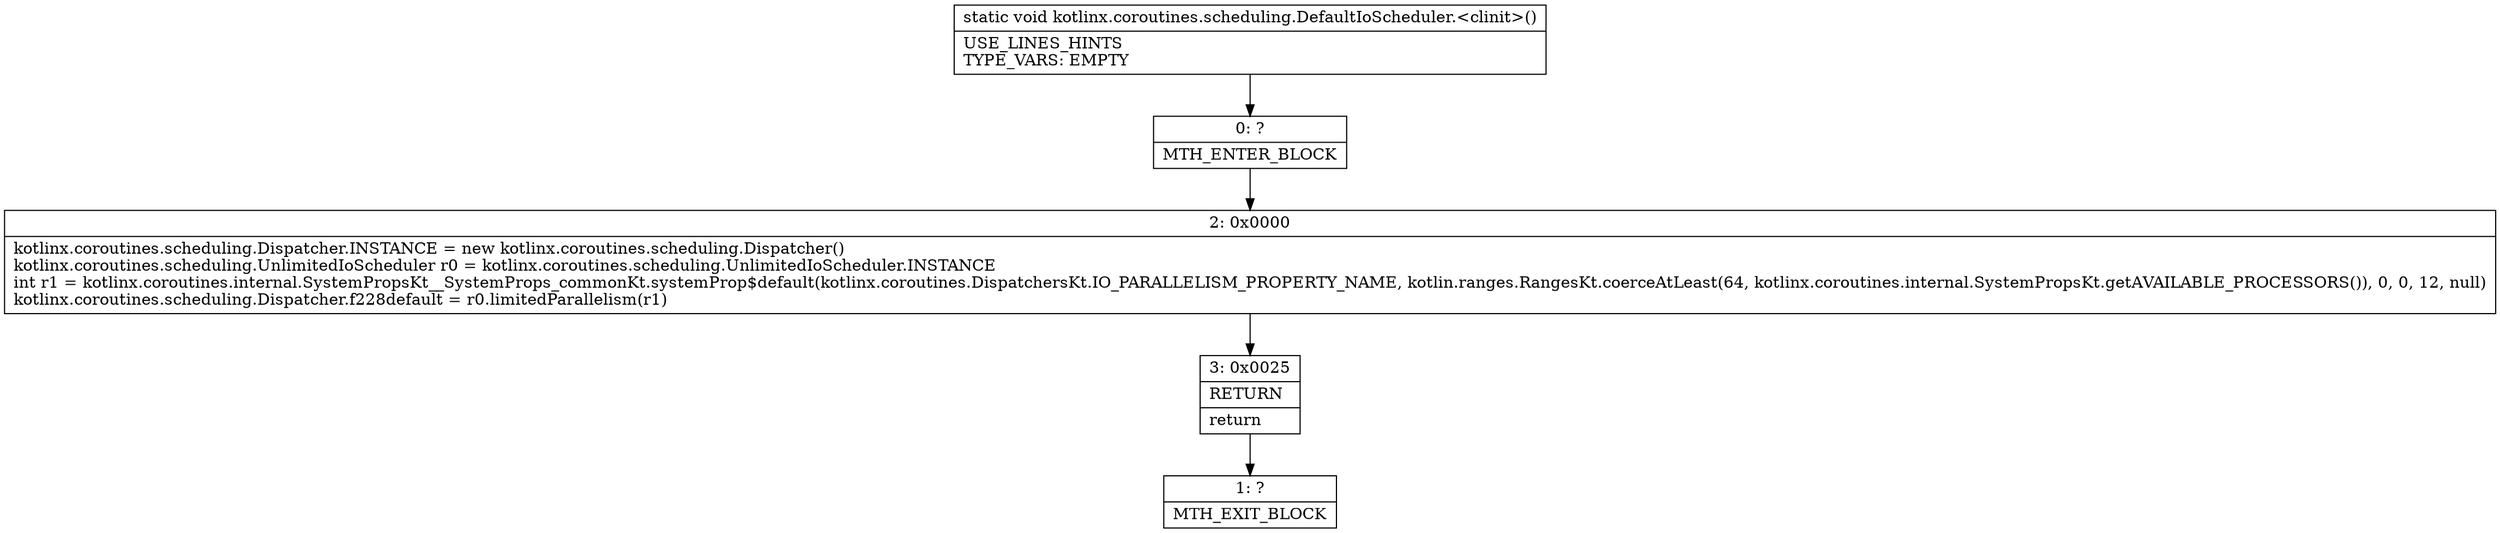 digraph "CFG forkotlinx.coroutines.scheduling.DefaultIoScheduler.\<clinit\>()V" {
Node_0 [shape=record,label="{0\:\ ?|MTH_ENTER_BLOCK\l}"];
Node_2 [shape=record,label="{2\:\ 0x0000|kotlinx.coroutines.scheduling.Dispatcher.INSTANCE = new kotlinx.coroutines.scheduling.Dispatcher()\lkotlinx.coroutines.scheduling.UnlimitedIoScheduler r0 = kotlinx.coroutines.scheduling.UnlimitedIoScheduler.INSTANCE\lint r1 = kotlinx.coroutines.internal.SystemPropsKt__SystemProps_commonKt.systemProp$default(kotlinx.coroutines.DispatchersKt.IO_PARALLELISM_PROPERTY_NAME, kotlin.ranges.RangesKt.coerceAtLeast(64, kotlinx.coroutines.internal.SystemPropsKt.getAVAILABLE_PROCESSORS()), 0, 0, 12, null)\lkotlinx.coroutines.scheduling.Dispatcher.f228default = r0.limitedParallelism(r1)\l}"];
Node_3 [shape=record,label="{3\:\ 0x0025|RETURN\l|return\l}"];
Node_1 [shape=record,label="{1\:\ ?|MTH_EXIT_BLOCK\l}"];
MethodNode[shape=record,label="{static void kotlinx.coroutines.scheduling.DefaultIoScheduler.\<clinit\>()  | USE_LINES_HINTS\lTYPE_VARS: EMPTY\l}"];
MethodNode -> Node_0;Node_0 -> Node_2;
Node_2 -> Node_3;
Node_3 -> Node_1;
}


